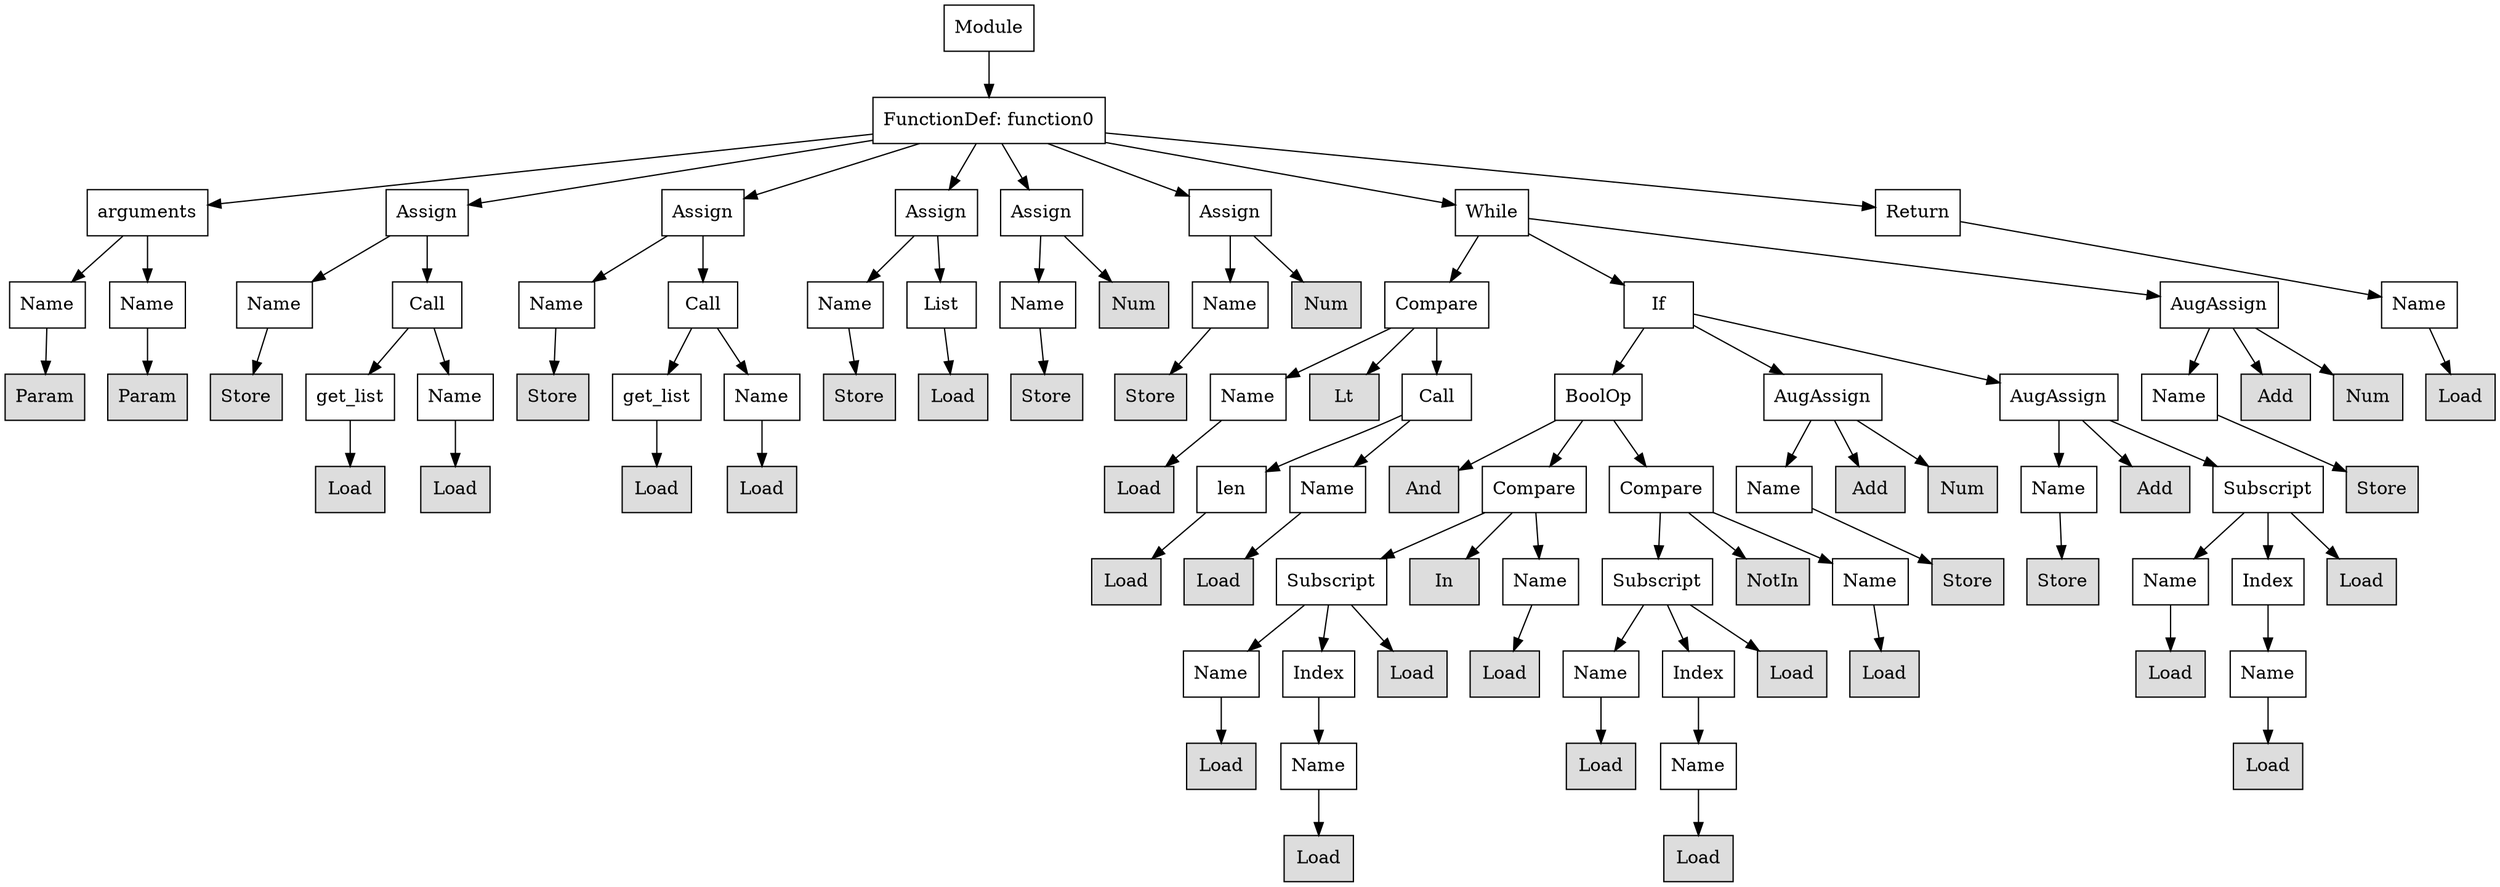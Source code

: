 digraph G {
n0 [shape=rect, label="Module"];
n1 [shape=rect, label="FunctionDef: function0"];
n2 [shape=rect, label="arguments"];
n3 [shape=rect, label="Assign"];
n4 [shape=rect, label="Assign"];
n5 [shape=rect, label="Assign"];
n6 [shape=rect, label="Assign"];
n7 [shape=rect, label="Assign"];
n8 [shape=rect, label="While"];
n9 [shape=rect, label="Return"];
n10 [shape=rect, label="Name"];
n11 [shape=rect, label="Name"];
n12 [shape=rect, label="Name"];
n13 [shape=rect, label="Call"];
n14 [shape=rect, label="Name"];
n15 [shape=rect, label="Call"];
n16 [shape=rect, label="Name"];
n17 [shape=rect, label="List"];
n18 [shape=rect, label="Name"];
n19 [shape=rect, label="Num" style="filled" fillcolor="#dddddd"];
n20 [shape=rect, label="Name"];
n21 [shape=rect, label="Num" style="filled" fillcolor="#dddddd"];
n22 [shape=rect, label="Compare"];
n23 [shape=rect, label="If"];
n24 [shape=rect, label="AugAssign"];
n25 [shape=rect, label="Name"];
n26 [shape=rect, label="Param" style="filled" fillcolor="#dddddd"];
n27 [shape=rect, label="Param" style="filled" fillcolor="#dddddd"];
n28 [shape=rect, label="Store" style="filled" fillcolor="#dddddd"];
n29 [shape=rect, label="get_list"];
n30 [shape=rect, label="Name"];
n31 [shape=rect, label="Store" style="filled" fillcolor="#dddddd"];
n32 [shape=rect, label="get_list"];
n33 [shape=rect, label="Name"];
n34 [shape=rect, label="Store" style="filled" fillcolor="#dddddd"];
n35 [shape=rect, label="Load" style="filled" fillcolor="#dddddd"];
n36 [shape=rect, label="Store" style="filled" fillcolor="#dddddd"];
n37 [shape=rect, label="Store" style="filled" fillcolor="#dddddd"];
n38 [shape=rect, label="Name"];
n39 [shape=rect, label="Lt" style="filled" fillcolor="#dddddd"];
n40 [shape=rect, label="Call"];
n41 [shape=rect, label="BoolOp"];
n42 [shape=rect, label="AugAssign"];
n43 [shape=rect, label="AugAssign"];
n44 [shape=rect, label="Name"];
n45 [shape=rect, label="Add" style="filled" fillcolor="#dddddd"];
n46 [shape=rect, label="Num" style="filled" fillcolor="#dddddd"];
n47 [shape=rect, label="Load" style="filled" fillcolor="#dddddd"];
n48 [shape=rect, label="Load" style="filled" fillcolor="#dddddd"];
n49 [shape=rect, label="Load" style="filled" fillcolor="#dddddd"];
n50 [shape=rect, label="Load" style="filled" fillcolor="#dddddd"];
n51 [shape=rect, label="Load" style="filled" fillcolor="#dddddd"];
n52 [shape=rect, label="Load" style="filled" fillcolor="#dddddd"];
n53 [shape=rect, label="len"];
n54 [shape=rect, label="Name"];
n55 [shape=rect, label="And" style="filled" fillcolor="#dddddd"];
n56 [shape=rect, label="Compare"];
n57 [shape=rect, label="Compare"];
n58 [shape=rect, label="Name"];
n59 [shape=rect, label="Add" style="filled" fillcolor="#dddddd"];
n60 [shape=rect, label="Num" style="filled" fillcolor="#dddddd"];
n61 [shape=rect, label="Name"];
n62 [shape=rect, label="Add" style="filled" fillcolor="#dddddd"];
n63 [shape=rect, label="Subscript"];
n64 [shape=rect, label="Store" style="filled" fillcolor="#dddddd"];
n65 [shape=rect, label="Load" style="filled" fillcolor="#dddddd"];
n66 [shape=rect, label="Load" style="filled" fillcolor="#dddddd"];
n67 [shape=rect, label="Subscript"];
n68 [shape=rect, label="In" style="filled" fillcolor="#dddddd"];
n69 [shape=rect, label="Name"];
n70 [shape=rect, label="Subscript"];
n71 [shape=rect, label="NotIn" style="filled" fillcolor="#dddddd"];
n72 [shape=rect, label="Name"];
n73 [shape=rect, label="Store" style="filled" fillcolor="#dddddd"];
n74 [shape=rect, label="Store" style="filled" fillcolor="#dddddd"];
n75 [shape=rect, label="Name"];
n76 [shape=rect, label="Index"];
n77 [shape=rect, label="Load" style="filled" fillcolor="#dddddd"];
n78 [shape=rect, label="Name"];
n79 [shape=rect, label="Index"];
n80 [shape=rect, label="Load" style="filled" fillcolor="#dddddd"];
n81 [shape=rect, label="Load" style="filled" fillcolor="#dddddd"];
n82 [shape=rect, label="Name"];
n83 [shape=rect, label="Index"];
n84 [shape=rect, label="Load" style="filled" fillcolor="#dddddd"];
n85 [shape=rect, label="Load" style="filled" fillcolor="#dddddd"];
n86 [shape=rect, label="Load" style="filled" fillcolor="#dddddd"];
n87 [shape=rect, label="Name"];
n88 [shape=rect, label="Load" style="filled" fillcolor="#dddddd"];
n89 [shape=rect, label="Name"];
n90 [shape=rect, label="Load" style="filled" fillcolor="#dddddd"];
n91 [shape=rect, label="Name"];
n92 [shape=rect, label="Load" style="filled" fillcolor="#dddddd"];
n93 [shape=rect, label="Load" style="filled" fillcolor="#dddddd"];
n94 [shape=rect, label="Load" style="filled" fillcolor="#dddddd"];
n0 -> n1;
n1 -> n2;
n1 -> n3;
n1 -> n4;
n1 -> n5;
n1 -> n6;
n1 -> n7;
n1 -> n8;
n1 -> n9;
n2 -> n10;
n2 -> n11;
n3 -> n12;
n3 -> n13;
n4 -> n14;
n4 -> n15;
n5 -> n16;
n5 -> n17;
n6 -> n18;
n6 -> n19;
n7 -> n20;
n7 -> n21;
n8 -> n22;
n8 -> n23;
n8 -> n24;
n9 -> n25;
n10 -> n26;
n11 -> n27;
n12 -> n28;
n13 -> n29;
n13 -> n30;
n14 -> n31;
n15 -> n32;
n15 -> n33;
n16 -> n34;
n17 -> n35;
n18 -> n36;
n20 -> n37;
n22 -> n38;
n22 -> n39;
n22 -> n40;
n23 -> n41;
n23 -> n42;
n23 -> n43;
n24 -> n44;
n24 -> n45;
n24 -> n46;
n25 -> n47;
n29 -> n48;
n30 -> n49;
n32 -> n50;
n33 -> n51;
n38 -> n52;
n40 -> n53;
n40 -> n54;
n41 -> n55;
n41 -> n56;
n41 -> n57;
n42 -> n58;
n42 -> n59;
n42 -> n60;
n43 -> n61;
n43 -> n62;
n43 -> n63;
n44 -> n64;
n53 -> n65;
n54 -> n66;
n56 -> n67;
n56 -> n68;
n56 -> n69;
n57 -> n70;
n57 -> n71;
n57 -> n72;
n58 -> n73;
n61 -> n74;
n63 -> n75;
n63 -> n76;
n63 -> n77;
n67 -> n78;
n67 -> n79;
n67 -> n80;
n69 -> n81;
n70 -> n82;
n70 -> n83;
n70 -> n84;
n72 -> n85;
n75 -> n86;
n76 -> n87;
n78 -> n88;
n79 -> n89;
n82 -> n90;
n83 -> n91;
n87 -> n92;
n89 -> n93;
n91 -> n94;
}
